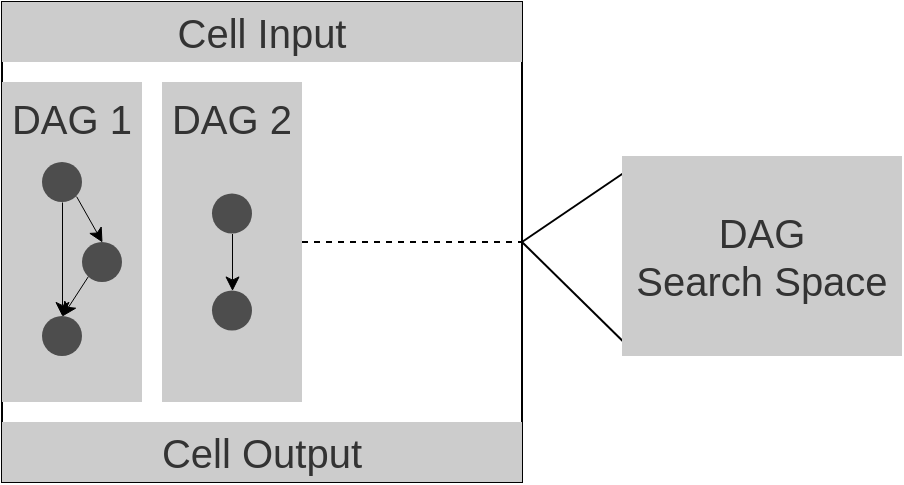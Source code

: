 <mxfile version="20.5.1" type="device"><diagram id="tDPf8CNvzOaNMvIxZvwo" name="Seite-1"><mxGraphModel dx="782" dy="343" grid="1" gridSize="10" guides="1" tooltips="1" connect="1" arrows="1" fold="1" page="1" pageScale="1" pageWidth="827" pageHeight="1169" math="0" shadow="0"><root><mxCell id="0"/><mxCell id="1" parent="0"/><mxCell id="lzmcIZGoqttrfyCk76lP-47" value="" style="rounded=0;whiteSpace=wrap;html=1;fontSize=20;fillColor=none;" parent="1" vertex="1"><mxGeometry x="280" y="40" width="260" height="240" as="geometry"/></mxCell><mxCell id="lzmcIZGoqttrfyCk76lP-25" value="&lt;font style=&quot;font-size: 20px;&quot;&gt;DAG 1&lt;/font&gt;" style="rounded=0;whiteSpace=wrap;html=1;fillColor=#CCCCCC;fontColor=#333333;strokeColor=none;verticalAlign=top;" parent="1" vertex="1"><mxGeometry x="280" y="80" width="70" height="160" as="geometry"/></mxCell><mxCell id="lzmcIZGoqttrfyCk76lP-12" style="edgeStyle=none;rounded=0;orthogonalLoop=1;jettySize=auto;html=1;exitX=1;exitY=1;exitDx=0;exitDy=0;strokeWidth=0.5;" parent="1" source="lzmcIZGoqttrfyCk76lP-1" edge="1"><mxGeometry relative="1" as="geometry"><mxPoint x="330" y="160" as="targetPoint"/></mxGeometry></mxCell><mxCell id="lzmcIZGoqttrfyCk76lP-18" style="edgeStyle=none;rounded=0;orthogonalLoop=1;jettySize=auto;html=1;exitX=0.5;exitY=1;exitDx=0;exitDy=0;entryX=0.5;entryY=0;entryDx=0;entryDy=0;strokeWidth=0.5;" parent="1" source="lzmcIZGoqttrfyCk76lP-1" target="lzmcIZGoqttrfyCk76lP-13" edge="1"><mxGeometry relative="1" as="geometry"/></mxCell><mxCell id="lzmcIZGoqttrfyCk76lP-1" value="" style="ellipse;whiteSpace=wrap;html=1;aspect=fixed;strokeColor=none;fillColor=#4D4D4D;" parent="1" vertex="1"><mxGeometry x="300" y="120" width="20" height="20" as="geometry"/></mxCell><mxCell id="lzmcIZGoqttrfyCk76lP-17" style="edgeStyle=none;rounded=0;orthogonalLoop=1;jettySize=auto;html=1;exitX=0;exitY=1;exitDx=0;exitDy=0;entryX=0.5;entryY=0;entryDx=0;entryDy=0;strokeWidth=0.5;" parent="1" source="lzmcIZGoqttrfyCk76lP-11" target="lzmcIZGoqttrfyCk76lP-13" edge="1"><mxGeometry relative="1" as="geometry"/></mxCell><mxCell id="lzmcIZGoqttrfyCk76lP-11" value="" style="ellipse;whiteSpace=wrap;html=1;aspect=fixed;strokeColor=none;fillColor=#4D4D4D;" parent="1" vertex="1"><mxGeometry x="320" y="160" width="20" height="20" as="geometry"/></mxCell><mxCell id="lzmcIZGoqttrfyCk76lP-13" value="" style="ellipse;whiteSpace=wrap;html=1;aspect=fixed;strokeColor=none;fillColor=#4D4D4D;" parent="1" vertex="1"><mxGeometry x="300" y="197" width="20" height="20" as="geometry"/></mxCell><mxCell id="lzmcIZGoqttrfyCk76lP-28" style="edgeStyle=none;rounded=0;orthogonalLoop=1;jettySize=auto;html=1;exitX=1;exitY=0.5;exitDx=0;exitDy=0;entryX=1;entryY=0.5;entryDx=0;entryDy=0;dashed=1;strokeWidth=1;fontSize=20;endArrow=none;endFill=0;" parent="1" source="lzmcIZGoqttrfyCk76lP-26" target="lzmcIZGoqttrfyCk76lP-47" edge="1"><mxGeometry relative="1" as="geometry"><mxPoint x="470" y="160" as="targetPoint"/></mxGeometry></mxCell><mxCell id="lzmcIZGoqttrfyCk76lP-26" value="&lt;font style=&quot;font-size: 20px;&quot;&gt;DAG 2&lt;/font&gt;" style="rounded=0;whiteSpace=wrap;html=1;fillColor=#CCCCCC;fontColor=#333333;strokeColor=none;verticalAlign=top;" parent="1" vertex="1"><mxGeometry x="360" y="80" width="70" height="160" as="geometry"/></mxCell><mxCell id="lzmcIZGoqttrfyCk76lP-32" style="edgeStyle=none;rounded=0;orthogonalLoop=1;jettySize=auto;html=1;exitX=0.5;exitY=1;exitDx=0;exitDy=0;strokeWidth=0.5;fontSize=20;endArrow=classic;endFill=1;" parent="1" source="lzmcIZGoqttrfyCk76lP-29" target="lzmcIZGoqttrfyCk76lP-31" edge="1"><mxGeometry relative="1" as="geometry"/></mxCell><mxCell id="lzmcIZGoqttrfyCk76lP-29" value="" style="ellipse;whiteSpace=wrap;html=1;aspect=fixed;strokeColor=none;fillColor=#4D4D4D;" parent="1" vertex="1"><mxGeometry x="385" y="135.75" width="20" height="20" as="geometry"/></mxCell><mxCell id="lzmcIZGoqttrfyCk76lP-31" value="" style="ellipse;whiteSpace=wrap;html=1;aspect=fixed;strokeColor=none;fillColor=#4D4D4D;" parent="1" vertex="1"><mxGeometry x="385" y="184.25" width="20" height="20" as="geometry"/></mxCell><mxCell id="lzmcIZGoqttrfyCk76lP-33" value="&lt;font style=&quot;font-size: 20px;&quot;&gt;Cell Input&lt;/font&gt;" style="rounded=0;whiteSpace=wrap;html=1;fillColor=#CCCCCC;fontColor=#333333;strokeColor=none;" parent="1" vertex="1"><mxGeometry x="280" y="40" width="260" height="30" as="geometry"/></mxCell><mxCell id="lzmcIZGoqttrfyCk76lP-34" value="&lt;font style=&quot;font-size: 20px;&quot;&gt;Cell Output&lt;/font&gt;" style="rounded=0;whiteSpace=wrap;html=1;fillColor=#CCCCCC;fontColor=#333333;strokeColor=none;" parent="1" vertex="1"><mxGeometry x="280" y="250" width="260" height="30" as="geometry"/></mxCell><mxCell id="23P3ZaR4eqzNrtF9EGkW-2" style="rounded=0;orthogonalLoop=1;jettySize=auto;html=1;exitX=0.011;exitY=0.08;exitDx=0;exitDy=0;entryX=1;entryY=0.5;entryDx=0;entryDy=0;endArrow=none;endFill=0;strokeWidth=1;exitPerimeter=0;" edge="1" parent="1" source="23P3ZaR4eqzNrtF9EGkW-1" target="lzmcIZGoqttrfyCk76lP-47"><mxGeometry relative="1" as="geometry"/></mxCell><mxCell id="23P3ZaR4eqzNrtF9EGkW-3" style="edgeStyle=none;rounded=0;orthogonalLoop=1;jettySize=auto;html=1;exitX=0.006;exitY=0.93;exitDx=0;exitDy=0;endArrow=none;endFill=0;strokeWidth=1;exitPerimeter=0;" edge="1" parent="1" source="23P3ZaR4eqzNrtF9EGkW-1"><mxGeometry relative="1" as="geometry"><mxPoint x="540" y="160" as="targetPoint"/></mxGeometry></mxCell><mxCell id="23P3ZaR4eqzNrtF9EGkW-1" value="&lt;div align=&quot;center&quot;&gt;&lt;font style=&quot;font-size: 20px;&quot;&gt;DAG&lt;/font&gt;&lt;/div&gt;&lt;div align=&quot;center&quot;&gt;&lt;font style=&quot;font-size: 20px;&quot;&gt;Search Space&lt;/font&gt;&lt;/div&gt;" style="rounded=0;whiteSpace=wrap;html=1;fillColor=#CCCCCC;fontColor=#333333;strokeColor=none;verticalAlign=middle;" vertex="1" parent="1"><mxGeometry x="590" y="117" width="140" height="100" as="geometry"/></mxCell></root></mxGraphModel></diagram></mxfile>